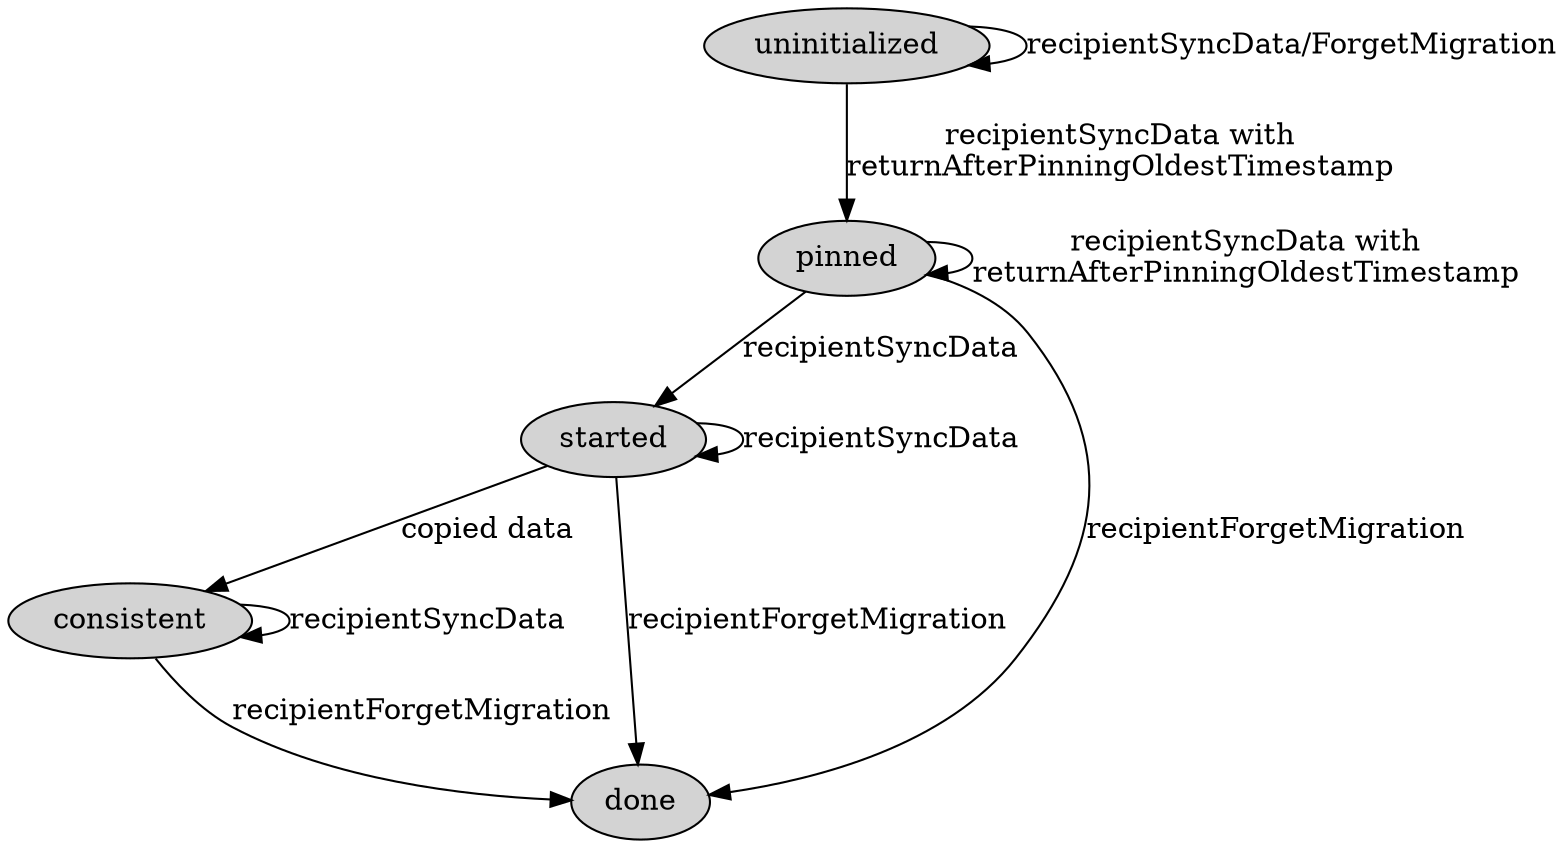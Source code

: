 digraph G {
	node [style=filled];
    b0 [label="uninitialized"];
    b5 [label="pinned"];
    b1 [label="started"];
    b2 [label="consistent"];
    b4 [label="done"];
    b0 -> b0 [label="recipientSyncData/ForgetMigration"];
    b0 -> b5 [label="recipientSyncData with\nreturnAfterPinningOldestTimestamp"];
    b5 -> b1 [label="recipientSyncData"];
    b5 -> b4 [label="recipientForgetMigration"];
    b5 -> b5 [label="recipientSyncData with\nreturnAfterPinningOldestTimestamp"];
    b1 -> b2 [label="copied data"];
    b1 -> b1 [label="recipientSyncData"];
    b1 -> b4 [label="recipientForgetMigration"];
    b2 -> b2 [label="recipientSyncData"];
    b2 -> b4 [label="recipientForgetMigration"];
}
